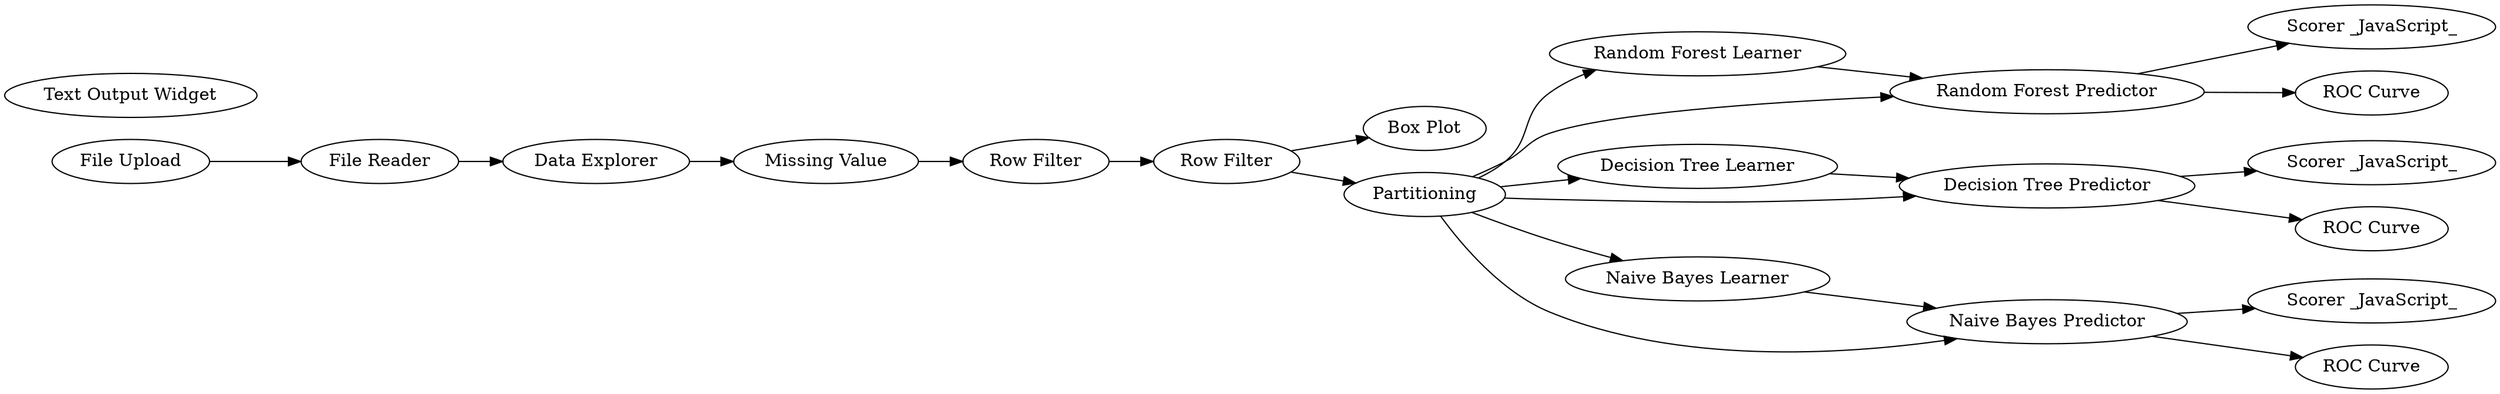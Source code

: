 digraph {
	2 [label="File Reader"]
	3 [label="Data Explorer"]
	12 [label="Box Plot"]
	736 [label="Text Output Widget"]
	737 [label="Missing Value"]
	738 [label="Row Filter"]
	739 [label="Row Filter"]
	740 [label=Partitioning]
	741 [label="Random Forest Learner"]
	742 [label="Random Forest Predictor"]
	748 [label="File Upload"]
	749 [label="Decision Tree Learner"]
	750 [label="Decision Tree Predictor"]
	751 [label="Naive Bayes Learner"]
	752 [label="Naive Bayes Predictor"]
	753 [label="Scorer _JavaScript_"]
	754 [label="Scorer _JavaScript_"]
	755 [label="Scorer _JavaScript_"]
	757 [label="ROC Curve"]
	760 [label="ROC Curve"]
	761 [label="ROC Curve"]
	2 -> 3
	3 -> 737
	737 -> 738
	738 -> 739
	739 -> 740
	739 -> 12
	740 -> 741
	740 -> 742
	740 -> 749
	740 -> 750
	740 -> 751
	740 -> 752
	741 -> 742
	742 -> 757
	742 -> 753
	748 -> 2
	749 -> 750
	750 -> 761
	750 -> 754
	751 -> 752
	752 -> 755
	752 -> 760
	rankdir=LR
}

